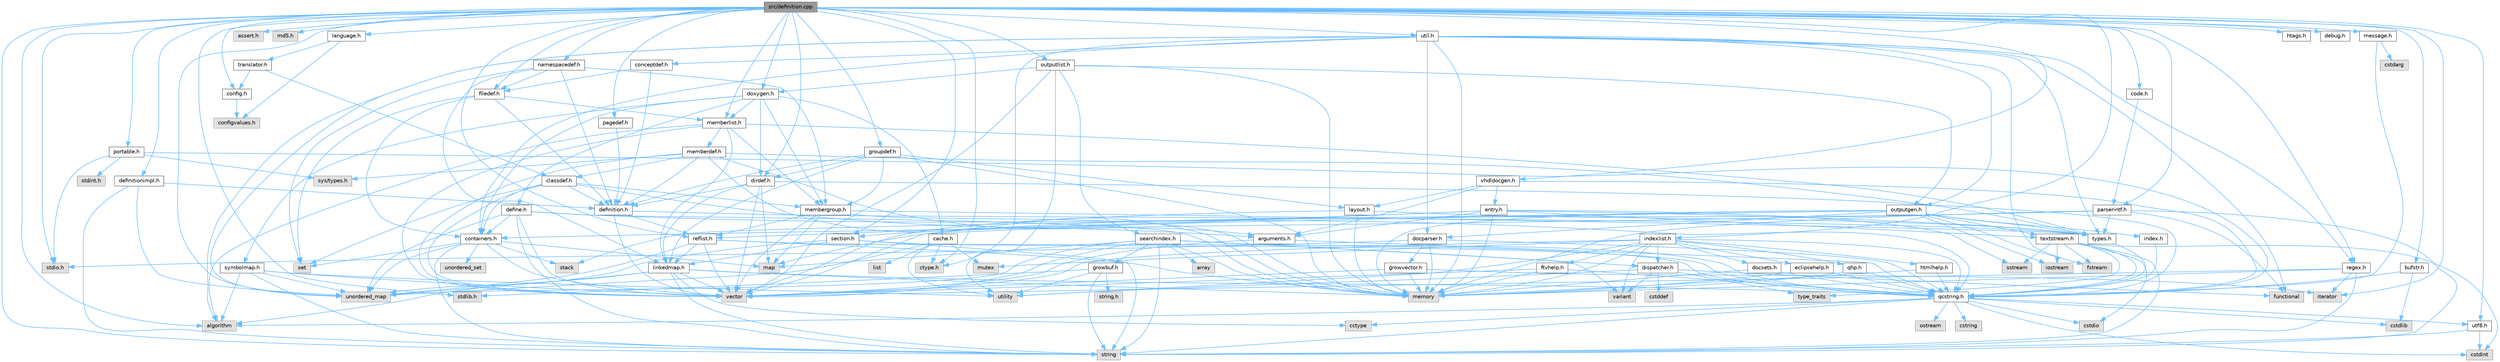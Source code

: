 digraph "src/definition.cpp"
{
 // INTERACTIVE_SVG=YES
 // LATEX_PDF_SIZE
  bgcolor="transparent";
  edge [fontname=Helvetica,fontsize=10,labelfontname=Helvetica,labelfontsize=10];
  node [fontname=Helvetica,fontsize=10,shape=box,height=0.2,width=0.4];
  Node1 [label="src/definition.cpp",height=0.2,width=0.4,color="gray40", fillcolor="grey60", style="filled", fontcolor="black",tooltip=" "];
  Node1 -> Node2 [color="steelblue1",style="solid"];
  Node2 [label="algorithm",height=0.2,width=0.4,color="grey60", fillcolor="#E0E0E0", style="filled",tooltip=" "];
  Node1 -> Node3 [color="steelblue1",style="solid"];
  Node3 [label="iterator",height=0.2,width=0.4,color="grey60", fillcolor="#E0E0E0", style="filled",tooltip=" "];
  Node1 -> Node4 [color="steelblue1",style="solid"];
  Node4 [label="unordered_map",height=0.2,width=0.4,color="grey60", fillcolor="#E0E0E0", style="filled",tooltip=" "];
  Node1 -> Node5 [color="steelblue1",style="solid"];
  Node5 [label="string",height=0.2,width=0.4,color="grey60", fillcolor="#E0E0E0", style="filled",tooltip=" "];
  Node1 -> Node6 [color="steelblue1",style="solid"];
  Node6 [label="ctype.h",height=0.2,width=0.4,color="grey60", fillcolor="#E0E0E0", style="filled",tooltip=" "];
  Node1 -> Node7 [color="steelblue1",style="solid"];
  Node7 [label="stdio.h",height=0.2,width=0.4,color="grey60", fillcolor="#E0E0E0", style="filled",tooltip=" "];
  Node1 -> Node8 [color="steelblue1",style="solid"];
  Node8 [label="stdlib.h",height=0.2,width=0.4,color="grey60", fillcolor="#E0E0E0", style="filled",tooltip=" "];
  Node1 -> Node9 [color="steelblue1",style="solid"];
  Node9 [label="assert.h",height=0.2,width=0.4,color="grey60", fillcolor="#E0E0E0", style="filled",tooltip=" "];
  Node1 -> Node10 [color="steelblue1",style="solid"];
  Node10 [label="md5.h",height=0.2,width=0.4,color="grey60", fillcolor="#E0E0E0", style="filled",tooltip=" "];
  Node1 -> Node11 [color="steelblue1",style="solid"];
  Node11 [label="regex.h",height=0.2,width=0.4,color="grey40", fillcolor="white", style="filled",URL="$d1/d21/regex_8h.html",tooltip=" "];
  Node11 -> Node12 [color="steelblue1",style="solid"];
  Node12 [label="memory",height=0.2,width=0.4,color="grey60", fillcolor="#E0E0E0", style="filled",tooltip=" "];
  Node11 -> Node5 [color="steelblue1",style="solid"];
  Node11 -> Node13 [color="steelblue1",style="solid"];
  Node13 [label="vector",height=0.2,width=0.4,color="grey60", fillcolor="#E0E0E0", style="filled",tooltip=" "];
  Node11 -> Node3 [color="steelblue1",style="solid"];
  Node1 -> Node14 [color="steelblue1",style="solid"];
  Node14 [label="config.h",height=0.2,width=0.4,color="grey40", fillcolor="white", style="filled",URL="$db/d16/config_8h.html",tooltip=" "];
  Node14 -> Node15 [color="steelblue1",style="solid"];
  Node15 [label="configvalues.h",height=0.2,width=0.4,color="grey60", fillcolor="#E0E0E0", style="filled",tooltip=" "];
  Node1 -> Node16 [color="steelblue1",style="solid"];
  Node16 [label="definitionimpl.h",height=0.2,width=0.4,color="grey40", fillcolor="white", style="filled",URL="$d2/dab/definitionimpl_8h.html",tooltip=" "];
  Node16 -> Node4 [color="steelblue1",style="solid"];
  Node16 -> Node5 [color="steelblue1",style="solid"];
  Node16 -> Node17 [color="steelblue1",style="solid"];
  Node17 [label="definition.h",height=0.2,width=0.4,color="grey40", fillcolor="white", style="filled",URL="$df/da1/definition_8h.html",tooltip=" "];
  Node17 -> Node13 [color="steelblue1",style="solid"];
  Node17 -> Node18 [color="steelblue1",style="solid"];
  Node18 [label="types.h",height=0.2,width=0.4,color="grey40", fillcolor="white", style="filled",URL="$d9/d49/types_8h.html",tooltip="This file contains a number of basic enums and types."];
  Node18 -> Node19 [color="steelblue1",style="solid"];
  Node19 [label="qcstring.h",height=0.2,width=0.4,color="grey40", fillcolor="white", style="filled",URL="$d7/d5c/qcstring_8h.html",tooltip=" "];
  Node19 -> Node5 [color="steelblue1",style="solid"];
  Node19 -> Node2 [color="steelblue1",style="solid"];
  Node19 -> Node20 [color="steelblue1",style="solid"];
  Node20 [label="cctype",height=0.2,width=0.4,color="grey60", fillcolor="#E0E0E0", style="filled",tooltip=" "];
  Node19 -> Node21 [color="steelblue1",style="solid"];
  Node21 [label="cstring",height=0.2,width=0.4,color="grey60", fillcolor="#E0E0E0", style="filled",tooltip=" "];
  Node19 -> Node22 [color="steelblue1",style="solid"];
  Node22 [label="cstdio",height=0.2,width=0.4,color="grey60", fillcolor="#E0E0E0", style="filled",tooltip=" "];
  Node19 -> Node23 [color="steelblue1",style="solid"];
  Node23 [label="cstdlib",height=0.2,width=0.4,color="grey60", fillcolor="#E0E0E0", style="filled",tooltip=" "];
  Node19 -> Node24 [color="steelblue1",style="solid"];
  Node24 [label="cstdint",height=0.2,width=0.4,color="grey60", fillcolor="#E0E0E0", style="filled",tooltip=" "];
  Node19 -> Node25 [color="steelblue1",style="solid"];
  Node25 [label="ostream",height=0.2,width=0.4,color="grey60", fillcolor="#E0E0E0", style="filled",tooltip=" "];
  Node19 -> Node26 [color="steelblue1",style="solid"];
  Node26 [label="utf8.h",height=0.2,width=0.4,color="grey40", fillcolor="white", style="filled",URL="$db/d7c/utf8_8h.html",tooltip="Various UTF8 related helper functions."];
  Node26 -> Node24 [color="steelblue1",style="solid"];
  Node26 -> Node5 [color="steelblue1",style="solid"];
  Node17 -> Node27 [color="steelblue1",style="solid"];
  Node27 [label="reflist.h",height=0.2,width=0.4,color="grey40", fillcolor="white", style="filled",URL="$d1/d02/reflist_8h.html",tooltip=" "];
  Node27 -> Node13 [color="steelblue1",style="solid"];
  Node27 -> Node4 [color="steelblue1",style="solid"];
  Node27 -> Node12 [color="steelblue1",style="solid"];
  Node27 -> Node19 [color="steelblue1",style="solid"];
  Node27 -> Node28 [color="steelblue1",style="solid"];
  Node28 [label="linkedmap.h",height=0.2,width=0.4,color="grey40", fillcolor="white", style="filled",URL="$da/de1/linkedmap_8h.html",tooltip=" "];
  Node28 -> Node4 [color="steelblue1",style="solid"];
  Node28 -> Node13 [color="steelblue1",style="solid"];
  Node28 -> Node12 [color="steelblue1",style="solid"];
  Node28 -> Node5 [color="steelblue1",style="solid"];
  Node28 -> Node2 [color="steelblue1",style="solid"];
  Node28 -> Node20 [color="steelblue1",style="solid"];
  Node28 -> Node19 [color="steelblue1",style="solid"];
  Node1 -> Node29 [color="steelblue1",style="solid"];
  Node29 [label="doxygen.h",height=0.2,width=0.4,color="grey40", fillcolor="white", style="filled",URL="$d1/da1/doxygen_8h.html",tooltip=" "];
  Node29 -> Node30 [color="steelblue1",style="solid"];
  Node30 [label="containers.h",height=0.2,width=0.4,color="grey40", fillcolor="white", style="filled",URL="$d5/d75/containers_8h.html",tooltip=" "];
  Node30 -> Node13 [color="steelblue1",style="solid"];
  Node30 -> Node5 [color="steelblue1",style="solid"];
  Node30 -> Node31 [color="steelblue1",style="solid"];
  Node31 [label="set",height=0.2,width=0.4,color="grey60", fillcolor="#E0E0E0", style="filled",tooltip=" "];
  Node30 -> Node32 [color="steelblue1",style="solid"];
  Node32 [label="map",height=0.2,width=0.4,color="grey60", fillcolor="#E0E0E0", style="filled",tooltip=" "];
  Node30 -> Node33 [color="steelblue1",style="solid"];
  Node33 [label="unordered_set",height=0.2,width=0.4,color="grey60", fillcolor="#E0E0E0", style="filled",tooltip=" "];
  Node30 -> Node4 [color="steelblue1",style="solid"];
  Node30 -> Node34 [color="steelblue1",style="solid"];
  Node34 [label="stack",height=0.2,width=0.4,color="grey60", fillcolor="#E0E0E0", style="filled",tooltip=" "];
  Node29 -> Node35 [color="steelblue1",style="solid"];
  Node35 [label="membergroup.h",height=0.2,width=0.4,color="grey40", fillcolor="white", style="filled",URL="$d9/d11/membergroup_8h.html",tooltip=" "];
  Node35 -> Node13 [color="steelblue1",style="solid"];
  Node35 -> Node32 [color="steelblue1",style="solid"];
  Node35 -> Node12 [color="steelblue1",style="solid"];
  Node35 -> Node18 [color="steelblue1",style="solid"];
  Node35 -> Node27 [color="steelblue1",style="solid"];
  Node29 -> Node36 [color="steelblue1",style="solid"];
  Node36 [label="dirdef.h",height=0.2,width=0.4,color="grey40", fillcolor="white", style="filled",URL="$d6/d15/dirdef_8h.html",tooltip=" "];
  Node36 -> Node13 [color="steelblue1",style="solid"];
  Node36 -> Node32 [color="steelblue1",style="solid"];
  Node36 -> Node19 [color="steelblue1",style="solid"];
  Node36 -> Node28 [color="steelblue1",style="solid"];
  Node36 -> Node17 [color="steelblue1",style="solid"];
  Node29 -> Node37 [color="steelblue1",style="solid"];
  Node37 [label="memberlist.h",height=0.2,width=0.4,color="grey40", fillcolor="white", style="filled",URL="$dd/d78/memberlist_8h.html",tooltip=" "];
  Node37 -> Node13 [color="steelblue1",style="solid"];
  Node37 -> Node2 [color="steelblue1",style="solid"];
  Node37 -> Node38 [color="steelblue1",style="solid"];
  Node38 [label="memberdef.h",height=0.2,width=0.4,color="grey40", fillcolor="white", style="filled",URL="$d4/d46/memberdef_8h.html",tooltip=" "];
  Node38 -> Node13 [color="steelblue1",style="solid"];
  Node38 -> Node12 [color="steelblue1",style="solid"];
  Node38 -> Node39 [color="steelblue1",style="solid"];
  Node39 [label="sys/types.h",height=0.2,width=0.4,color="grey60", fillcolor="#E0E0E0", style="filled",tooltip=" "];
  Node38 -> Node18 [color="steelblue1",style="solid"];
  Node38 -> Node17 [color="steelblue1",style="solid"];
  Node38 -> Node40 [color="steelblue1",style="solid"];
  Node40 [label="arguments.h",height=0.2,width=0.4,color="grey40", fillcolor="white", style="filled",URL="$df/d9b/arguments_8h.html",tooltip=" "];
  Node40 -> Node13 [color="steelblue1",style="solid"];
  Node40 -> Node19 [color="steelblue1",style="solid"];
  Node38 -> Node41 [color="steelblue1",style="solid"];
  Node41 [label="classdef.h",height=0.2,width=0.4,color="grey40", fillcolor="white", style="filled",URL="$d1/da6/classdef_8h.html",tooltip=" "];
  Node41 -> Node13 [color="steelblue1",style="solid"];
  Node41 -> Node31 [color="steelblue1",style="solid"];
  Node41 -> Node30 [color="steelblue1",style="solid"];
  Node41 -> Node17 [color="steelblue1",style="solid"];
  Node41 -> Node40 [color="steelblue1",style="solid"];
  Node41 -> Node35 [color="steelblue1",style="solid"];
  Node37 -> Node28 [color="steelblue1",style="solid"];
  Node37 -> Node18 [color="steelblue1",style="solid"];
  Node37 -> Node35 [color="steelblue1",style="solid"];
  Node29 -> Node42 [color="steelblue1",style="solid"];
  Node42 [label="define.h",height=0.2,width=0.4,color="grey40", fillcolor="white", style="filled",URL="$df/d67/define_8h.html",tooltip=" "];
  Node42 -> Node13 [color="steelblue1",style="solid"];
  Node42 -> Node12 [color="steelblue1",style="solid"];
  Node42 -> Node5 [color="steelblue1",style="solid"];
  Node42 -> Node4 [color="steelblue1",style="solid"];
  Node42 -> Node19 [color="steelblue1",style="solid"];
  Node42 -> Node30 [color="steelblue1",style="solid"];
  Node29 -> Node43 [color="steelblue1",style="solid"];
  Node43 [label="cache.h",height=0.2,width=0.4,color="grey40", fillcolor="white", style="filled",URL="$d3/d26/cache_8h.html",tooltip=" "];
  Node43 -> Node44 [color="steelblue1",style="solid"];
  Node44 [label="list",height=0.2,width=0.4,color="grey60", fillcolor="#E0E0E0", style="filled",tooltip=" "];
  Node43 -> Node4 [color="steelblue1",style="solid"];
  Node43 -> Node45 [color="steelblue1",style="solid"];
  Node45 [label="mutex",height=0.2,width=0.4,color="grey60", fillcolor="#E0E0E0", style="filled",tooltip=" "];
  Node43 -> Node46 [color="steelblue1",style="solid"];
  Node46 [label="utility",height=0.2,width=0.4,color="grey60", fillcolor="#E0E0E0", style="filled",tooltip=" "];
  Node43 -> Node6 [color="steelblue1",style="solid"];
  Node29 -> Node47 [color="steelblue1",style="solid"];
  Node47 [label="symbolmap.h",height=0.2,width=0.4,color="grey40", fillcolor="white", style="filled",URL="$d7/ddd/symbolmap_8h.html",tooltip=" "];
  Node47 -> Node2 [color="steelblue1",style="solid"];
  Node47 -> Node4 [color="steelblue1",style="solid"];
  Node47 -> Node13 [color="steelblue1",style="solid"];
  Node47 -> Node5 [color="steelblue1",style="solid"];
  Node47 -> Node46 [color="steelblue1",style="solid"];
  Node1 -> Node48 [color="steelblue1",style="solid"];
  Node48 [label="language.h",height=0.2,width=0.4,color="grey40", fillcolor="white", style="filled",URL="$d8/dce/language_8h.html",tooltip=" "];
  Node48 -> Node49 [color="steelblue1",style="solid"];
  Node49 [label="translator.h",height=0.2,width=0.4,color="grey40", fillcolor="white", style="filled",URL="$d9/df1/translator_8h.html",tooltip=" "];
  Node49 -> Node41 [color="steelblue1",style="solid"];
  Node49 -> Node14 [color="steelblue1",style="solid"];
  Node48 -> Node15 [color="steelblue1",style="solid"];
  Node1 -> Node50 [color="steelblue1",style="solid"];
  Node50 [label="message.h",height=0.2,width=0.4,color="grey40", fillcolor="white", style="filled",URL="$d2/d0d/message_8h.html",tooltip=" "];
  Node50 -> Node51 [color="steelblue1",style="solid"];
  Node51 [label="cstdarg",height=0.2,width=0.4,color="grey60", fillcolor="#E0E0E0", style="filled",tooltip=" "];
  Node50 -> Node19 [color="steelblue1",style="solid"];
  Node1 -> Node52 [color="steelblue1",style="solid"];
  Node52 [label="portable.h",height=0.2,width=0.4,color="grey40", fillcolor="white", style="filled",URL="$d2/de2/portable_8h.html",tooltip="Portable versions of functions that are platform dependent."];
  Node52 -> Node7 [color="steelblue1",style="solid"];
  Node52 -> Node39 [color="steelblue1",style="solid"];
  Node52 -> Node53 [color="steelblue1",style="solid"];
  Node53 [label="stdint.h",height=0.2,width=0.4,color="grey60", fillcolor="#E0E0E0", style="filled",tooltip=" "];
  Node52 -> Node19 [color="steelblue1",style="solid"];
  Node1 -> Node54 [color="steelblue1",style="solid"];
  Node54 [label="outputlist.h",height=0.2,width=0.4,color="grey40", fillcolor="white", style="filled",URL="$d2/db9/outputlist_8h.html",tooltip=" "];
  Node54 -> Node46 [color="steelblue1",style="solid"];
  Node54 -> Node13 [color="steelblue1",style="solid"];
  Node54 -> Node12 [color="steelblue1",style="solid"];
  Node54 -> Node55 [color="steelblue1",style="solid"];
  Node55 [label="outputgen.h",height=0.2,width=0.4,color="grey40", fillcolor="white", style="filled",URL="$df/d06/outputgen_8h.html",tooltip=" "];
  Node55 -> Node12 [color="steelblue1",style="solid"];
  Node55 -> Node34 [color="steelblue1",style="solid"];
  Node55 -> Node56 [color="steelblue1",style="solid"];
  Node56 [label="iostream",height=0.2,width=0.4,color="grey60", fillcolor="#E0E0E0", style="filled",tooltip=" "];
  Node55 -> Node57 [color="steelblue1",style="solid"];
  Node57 [label="fstream",height=0.2,width=0.4,color="grey60", fillcolor="#E0E0E0", style="filled",tooltip=" "];
  Node55 -> Node18 [color="steelblue1",style="solid"];
  Node55 -> Node58 [color="steelblue1",style="solid"];
  Node58 [label="index.h",height=0.2,width=0.4,color="grey40", fillcolor="white", style="filled",URL="$d1/db5/index_8h.html",tooltip=" "];
  Node58 -> Node19 [color="steelblue1",style="solid"];
  Node55 -> Node59 [color="steelblue1",style="solid"];
  Node59 [label="section.h",height=0.2,width=0.4,color="grey40", fillcolor="white", style="filled",URL="$d1/d2a/section_8h.html",tooltip=" "];
  Node59 -> Node5 [color="steelblue1",style="solid"];
  Node59 -> Node4 [color="steelblue1",style="solid"];
  Node59 -> Node19 [color="steelblue1",style="solid"];
  Node59 -> Node28 [color="steelblue1",style="solid"];
  Node55 -> Node60 [color="steelblue1",style="solid"];
  Node60 [label="textstream.h",height=0.2,width=0.4,color="grey40", fillcolor="white", style="filled",URL="$d4/d7d/textstream_8h.html",tooltip=" "];
  Node60 -> Node5 [color="steelblue1",style="solid"];
  Node60 -> Node56 [color="steelblue1",style="solid"];
  Node60 -> Node61 [color="steelblue1",style="solid"];
  Node61 [label="sstream",height=0.2,width=0.4,color="grey60", fillcolor="#E0E0E0", style="filled",tooltip=" "];
  Node60 -> Node24 [color="steelblue1",style="solid"];
  Node60 -> Node22 [color="steelblue1",style="solid"];
  Node60 -> Node57 [color="steelblue1",style="solid"];
  Node60 -> Node62 [color="steelblue1",style="solid"];
  Node62 [label="type_traits",height=0.2,width=0.4,color="grey60", fillcolor="#E0E0E0", style="filled",tooltip=" "];
  Node60 -> Node19 [color="steelblue1",style="solid"];
  Node55 -> Node63 [color="steelblue1",style="solid"];
  Node63 [label="docparser.h",height=0.2,width=0.4,color="grey40", fillcolor="white", style="filled",URL="$de/d9c/docparser_8h.html",tooltip=" "];
  Node63 -> Node7 [color="steelblue1",style="solid"];
  Node63 -> Node12 [color="steelblue1",style="solid"];
  Node63 -> Node19 [color="steelblue1",style="solid"];
  Node63 -> Node64 [color="steelblue1",style="solid"];
  Node64 [label="growvector.h",height=0.2,width=0.4,color="grey40", fillcolor="white", style="filled",URL="$d7/d50/growvector_8h.html",tooltip=" "];
  Node64 -> Node13 [color="steelblue1",style="solid"];
  Node64 -> Node12 [color="steelblue1",style="solid"];
  Node64 -> Node3 [color="steelblue1",style="solid"];
  Node54 -> Node65 [color="steelblue1",style="solid"];
  Node65 [label="searchindex.h",height=0.2,width=0.4,color="grey40", fillcolor="white", style="filled",URL="$de/d07/searchindex_8h.html",tooltip="Web server based search engine."];
  Node65 -> Node12 [color="steelblue1",style="solid"];
  Node65 -> Node13 [color="steelblue1",style="solid"];
  Node65 -> Node32 [color="steelblue1",style="solid"];
  Node65 -> Node4 [color="steelblue1",style="solid"];
  Node65 -> Node5 [color="steelblue1",style="solid"];
  Node65 -> Node66 [color="steelblue1",style="solid"];
  Node66 [label="array",height=0.2,width=0.4,color="grey60", fillcolor="#E0E0E0", style="filled",tooltip=" "];
  Node65 -> Node67 [color="steelblue1",style="solid"];
  Node67 [label="variant",height=0.2,width=0.4,color="grey60", fillcolor="#E0E0E0", style="filled",tooltip=" "];
  Node65 -> Node19 [color="steelblue1",style="solid"];
  Node65 -> Node68 [color="steelblue1",style="solid"];
  Node68 [label="growbuf.h",height=0.2,width=0.4,color="grey40", fillcolor="white", style="filled",URL="$dd/d72/growbuf_8h.html",tooltip=" "];
  Node68 -> Node46 [color="steelblue1",style="solid"];
  Node68 -> Node8 [color="steelblue1",style="solid"];
  Node68 -> Node69 [color="steelblue1",style="solid"];
  Node69 [label="string.h",height=0.2,width=0.4,color="grey60", fillcolor="#E0E0E0", style="filled",tooltip=" "];
  Node68 -> Node5 [color="steelblue1",style="solid"];
  Node65 -> Node70 [color="steelblue1",style="solid"];
  Node70 [label="dispatcher.h",height=0.2,width=0.4,color="grey40", fillcolor="white", style="filled",URL="$da/d73/dispatcher_8h.html",tooltip=" "];
  Node70 -> Node71 [color="steelblue1",style="solid"];
  Node71 [label="cstddef",height=0.2,width=0.4,color="grey60", fillcolor="#E0E0E0", style="filled",tooltip=" "];
  Node70 -> Node46 [color="steelblue1",style="solid"];
  Node70 -> Node72 [color="steelblue1",style="solid"];
  Node72 [label="functional",height=0.2,width=0.4,color="grey60", fillcolor="#E0E0E0", style="filled",tooltip=" "];
  Node70 -> Node67 [color="steelblue1",style="solid"];
  Node70 -> Node62 [color="steelblue1",style="solid"];
  Node54 -> Node29 [color="steelblue1",style="solid"];
  Node1 -> Node73 [color="steelblue1",style="solid"];
  Node73 [label="code.h",height=0.2,width=0.4,color="grey40", fillcolor="white", style="filled",URL="$dd/dd8/code_8h.html",tooltip=" "];
  Node73 -> Node74 [color="steelblue1",style="solid"];
  Node74 [label="parserintf.h",height=0.2,width=0.4,color="grey40", fillcolor="white", style="filled",URL="$da/d55/parserintf_8h.html",tooltip=" "];
  Node74 -> Node72 [color="steelblue1",style="solid"];
  Node74 -> Node12 [color="steelblue1",style="solid"];
  Node74 -> Node32 [color="steelblue1",style="solid"];
  Node74 -> Node5 [color="steelblue1",style="solid"];
  Node74 -> Node18 [color="steelblue1",style="solid"];
  Node74 -> Node30 [color="steelblue1",style="solid"];
  Node1 -> Node75 [color="steelblue1",style="solid"];
  Node75 [label="util.h",height=0.2,width=0.4,color="grey40", fillcolor="white", style="filled",URL="$d8/d3c/util_8h.html",tooltip="A bunch of utility functions."];
  Node75 -> Node12 [color="steelblue1",style="solid"];
  Node75 -> Node4 [color="steelblue1",style="solid"];
  Node75 -> Node2 [color="steelblue1",style="solid"];
  Node75 -> Node72 [color="steelblue1",style="solid"];
  Node75 -> Node57 [color="steelblue1",style="solid"];
  Node75 -> Node6 [color="steelblue1",style="solid"];
  Node75 -> Node18 [color="steelblue1",style="solid"];
  Node75 -> Node63 [color="steelblue1",style="solid"];
  Node75 -> Node30 [color="steelblue1",style="solid"];
  Node75 -> Node55 [color="steelblue1",style="solid"];
  Node75 -> Node11 [color="steelblue1",style="solid"];
  Node75 -> Node76 [color="steelblue1",style="solid"];
  Node76 [label="conceptdef.h",height=0.2,width=0.4,color="grey40", fillcolor="white", style="filled",URL="$da/df1/conceptdef_8h.html",tooltip=" "];
  Node76 -> Node17 [color="steelblue1",style="solid"];
  Node76 -> Node77 [color="steelblue1",style="solid"];
  Node77 [label="filedef.h",height=0.2,width=0.4,color="grey40", fillcolor="white", style="filled",URL="$d4/d3a/filedef_8h.html",tooltip=" "];
  Node77 -> Node31 [color="steelblue1",style="solid"];
  Node77 -> Node17 [color="steelblue1",style="solid"];
  Node77 -> Node37 [color="steelblue1",style="solid"];
  Node77 -> Node30 [color="steelblue1",style="solid"];
  Node1 -> Node78 [color="steelblue1",style="solid"];
  Node78 [label="groupdef.h",height=0.2,width=0.4,color="grey40", fillcolor="white", style="filled",URL="$d1/de6/groupdef_8h.html",tooltip=" "];
  Node78 -> Node12 [color="steelblue1",style="solid"];
  Node78 -> Node17 [color="steelblue1",style="solid"];
  Node78 -> Node36 [color="steelblue1",style="solid"];
  Node78 -> Node79 [color="steelblue1",style="solid"];
  Node79 [label="layout.h",height=0.2,width=0.4,color="grey40", fillcolor="white", style="filled",URL="$db/d51/layout_8h.html",tooltip=" "];
  Node79 -> Node12 [color="steelblue1",style="solid"];
  Node79 -> Node13 [color="steelblue1",style="solid"];
  Node79 -> Node18 [color="steelblue1",style="solid"];
  Node78 -> Node35 [color="steelblue1",style="solid"];
  Node78 -> Node28 [color="steelblue1",style="solid"];
  Node1 -> Node80 [color="steelblue1",style="solid"];
  Node80 [label="pagedef.h",height=0.2,width=0.4,color="grey40", fillcolor="white", style="filled",URL="$dd/d66/pagedef_8h.html",tooltip=" "];
  Node80 -> Node17 [color="steelblue1",style="solid"];
  Node1 -> Node59 [color="steelblue1",style="solid"];
  Node1 -> Node81 [color="steelblue1",style="solid"];
  Node81 [label="htags.h",height=0.2,width=0.4,color="grey40", fillcolor="white", style="filled",URL="$d7/d85/htags_8h.html",tooltip=" "];
  Node1 -> Node74 [color="steelblue1",style="solid"];
  Node1 -> Node82 [color="steelblue1",style="solid"];
  Node82 [label="debug.h",height=0.2,width=0.4,color="grey40", fillcolor="white", style="filled",URL="$db/d16/debug_8h.html",tooltip=" "];
  Node1 -> Node83 [color="steelblue1",style="solid"];
  Node83 [label="vhdldocgen.h",height=0.2,width=0.4,color="grey40", fillcolor="white", style="filled",URL="$dd/dec/vhdldocgen_8h.html",tooltip=" "];
  Node83 -> Node19 [color="steelblue1",style="solid"];
  Node83 -> Node79 [color="steelblue1",style="solid"];
  Node83 -> Node40 [color="steelblue1",style="solid"];
  Node83 -> Node84 [color="steelblue1",style="solid"];
  Node84 [label="entry.h",height=0.2,width=0.4,color="grey40", fillcolor="white", style="filled",URL="$d1/dc6/entry_8h.html",tooltip=" "];
  Node84 -> Node13 [color="steelblue1",style="solid"];
  Node84 -> Node12 [color="steelblue1",style="solid"];
  Node84 -> Node61 [color="steelblue1",style="solid"];
  Node84 -> Node18 [color="steelblue1",style="solid"];
  Node84 -> Node40 [color="steelblue1",style="solid"];
  Node84 -> Node27 [color="steelblue1",style="solid"];
  Node84 -> Node60 [color="steelblue1",style="solid"];
  Node1 -> Node37 [color="steelblue1",style="solid"];
  Node1 -> Node85 [color="steelblue1",style="solid"];
  Node85 [label="namespacedef.h",height=0.2,width=0.4,color="grey40", fillcolor="white", style="filled",URL="$d7/d97/namespacedef_8h.html",tooltip=" "];
  Node85 -> Node31 [color="steelblue1",style="solid"];
  Node85 -> Node17 [color="steelblue1",style="solid"];
  Node85 -> Node77 [color="steelblue1",style="solid"];
  Node85 -> Node28 [color="steelblue1",style="solid"];
  Node85 -> Node35 [color="steelblue1",style="solid"];
  Node1 -> Node77 [color="steelblue1",style="solid"];
  Node1 -> Node36 [color="steelblue1",style="solid"];
  Node1 -> Node86 [color="steelblue1",style="solid"];
  Node86 [label="bufstr.h",height=0.2,width=0.4,color="grey40", fillcolor="white", style="filled",URL="$d4/de5/bufstr_8h.html",tooltip=" "];
  Node86 -> Node23 [color="steelblue1",style="solid"];
  Node86 -> Node19 [color="steelblue1",style="solid"];
  Node1 -> Node27 [color="steelblue1",style="solid"];
  Node1 -> Node26 [color="steelblue1",style="solid"];
  Node1 -> Node87 [color="steelblue1",style="solid"];
  Node87 [label="indexlist.h",height=0.2,width=0.4,color="grey40", fillcolor="white", style="filled",URL="$d5/d61/indexlist_8h.html",tooltip=" "];
  Node87 -> Node46 [color="steelblue1",style="solid"];
  Node87 -> Node13 [color="steelblue1",style="solid"];
  Node87 -> Node12 [color="steelblue1",style="solid"];
  Node87 -> Node45 [color="steelblue1",style="solid"];
  Node87 -> Node67 [color="steelblue1",style="solid"];
  Node87 -> Node19 [color="steelblue1",style="solid"];
  Node87 -> Node70 [color="steelblue1",style="solid"];
  Node87 -> Node88 [color="steelblue1",style="solid"];
  Node88 [label="docsets.h",height=0.2,width=0.4,color="grey40", fillcolor="white", style="filled",URL="$d1/db2/docsets_8h.html",tooltip=" "];
  Node88 -> Node12 [color="steelblue1",style="solid"];
  Node88 -> Node19 [color="steelblue1",style="solid"];
  Node87 -> Node89 [color="steelblue1",style="solid"];
  Node89 [label="eclipsehelp.h",height=0.2,width=0.4,color="grey40", fillcolor="white", style="filled",URL="$db/d9e/eclipsehelp_8h.html",tooltip=" "];
  Node89 -> Node12 [color="steelblue1",style="solid"];
  Node89 -> Node19 [color="steelblue1",style="solid"];
  Node87 -> Node90 [color="steelblue1",style="solid"];
  Node90 [label="ftvhelp.h",height=0.2,width=0.4,color="grey40", fillcolor="white", style="filled",URL="$d2/d4a/ftvhelp_8h.html",tooltip=" "];
  Node90 -> Node12 [color="steelblue1",style="solid"];
  Node90 -> Node13 [color="steelblue1",style="solid"];
  Node90 -> Node19 [color="steelblue1",style="solid"];
  Node87 -> Node91 [color="steelblue1",style="solid"];
  Node91 [label="htmlhelp.h",height=0.2,width=0.4,color="grey40", fillcolor="white", style="filled",URL="$d8/dc3/htmlhelp_8h.html",tooltip=" "];
  Node91 -> Node12 [color="steelblue1",style="solid"];
  Node91 -> Node19 [color="steelblue1",style="solid"];
  Node87 -> Node92 [color="steelblue1",style="solid"];
  Node92 [label="qhp.h",height=0.2,width=0.4,color="grey40", fillcolor="white", style="filled",URL="$dc/d20/qhp_8h.html",tooltip=" "];
  Node92 -> Node12 [color="steelblue1",style="solid"];
  Node92 -> Node19 [color="steelblue1",style="solid"];
}
